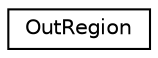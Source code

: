 digraph "Graphical Class Hierarchy"
{
  edge [fontname="Helvetica",fontsize="10",labelfontname="Helvetica",labelfontsize="10"];
  node [fontname="Helvetica",fontsize="10",shape=record];
  rankdir="LR";
  Node1 [label="OutRegion",height=0.2,width=0.4,color="black", fillcolor="white", style="filled",URL="$classOutRegion.html",tooltip="Functor to test inclusion in region. "];
}
